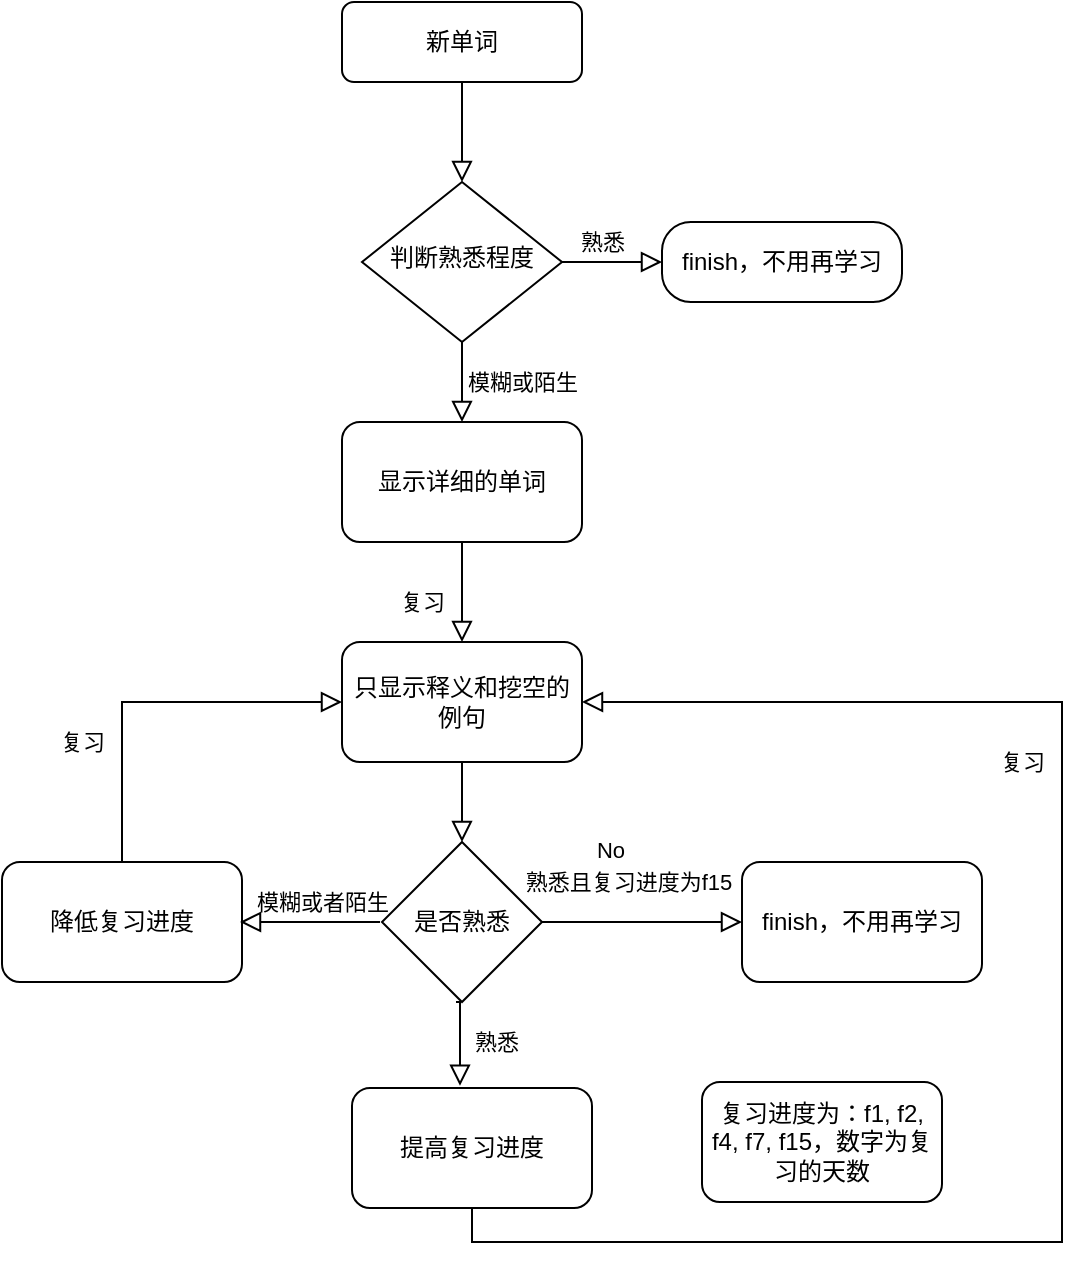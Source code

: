 <mxfile version="14.9.6" type="device"><diagram id="C5RBs43oDa-KdzZeNtuy" name="Page-1"><mxGraphModel dx="1533" dy="414" grid="1" gridSize="10" guides="1" tooltips="1" connect="1" arrows="1" fold="1" page="1" pageScale="1" pageWidth="827" pageHeight="1169" math="0" shadow="0"><root><mxCell id="WIyWlLk6GJQsqaUBKTNV-0"/><mxCell id="WIyWlLk6GJQsqaUBKTNV-1" parent="WIyWlLk6GJQsqaUBKTNV-0"/><mxCell id="WIyWlLk6GJQsqaUBKTNV-2" value="" style="rounded=0;html=1;jettySize=auto;orthogonalLoop=1;fontSize=11;endArrow=block;endFill=0;endSize=8;strokeWidth=1;shadow=0;labelBackgroundColor=none;edgeStyle=orthogonalEdgeStyle;" parent="WIyWlLk6GJQsqaUBKTNV-1" source="WIyWlLk6GJQsqaUBKTNV-3" target="WIyWlLk6GJQsqaUBKTNV-6" edge="1"><mxGeometry relative="1" as="geometry"/></mxCell><mxCell id="WIyWlLk6GJQsqaUBKTNV-3" value="新单词" style="rounded=1;whiteSpace=wrap;html=1;fontSize=12;glass=0;strokeWidth=1;shadow=0;" parent="WIyWlLk6GJQsqaUBKTNV-1" vertex="1"><mxGeometry x="160" y="80" width="120" height="40" as="geometry"/></mxCell><mxCell id="WIyWlLk6GJQsqaUBKTNV-4" value="模糊或陌生" style="rounded=0;html=1;jettySize=auto;orthogonalLoop=1;fontSize=11;endArrow=block;endFill=0;endSize=8;strokeWidth=1;shadow=0;labelBackgroundColor=none;edgeStyle=orthogonalEdgeStyle;entryX=0.5;entryY=0;entryDx=0;entryDy=0;" parent="WIyWlLk6GJQsqaUBKTNV-1" source="WIyWlLk6GJQsqaUBKTNV-6" target="s76waZenrNQFEwb9Upfy-1" edge="1"><mxGeometry y="30" relative="1" as="geometry"><mxPoint as="offset"/><mxPoint x="220" y="290" as="targetPoint"/></mxGeometry></mxCell><mxCell id="WIyWlLk6GJQsqaUBKTNV-5" value="熟悉" style="edgeStyle=orthogonalEdgeStyle;rounded=0;html=1;jettySize=auto;orthogonalLoop=1;fontSize=11;endArrow=block;endFill=0;endSize=8;strokeWidth=1;shadow=0;labelBackgroundColor=none;" parent="WIyWlLk6GJQsqaUBKTNV-1" source="WIyWlLk6GJQsqaUBKTNV-6" target="WIyWlLk6GJQsqaUBKTNV-7" edge="1"><mxGeometry x="-0.2" y="10" relative="1" as="geometry"><mxPoint as="offset"/><Array as="points"><mxPoint x="280" y="210"/><mxPoint x="280" y="210"/></Array></mxGeometry></mxCell><mxCell id="WIyWlLk6GJQsqaUBKTNV-6" value="判断熟悉程度" style="rhombus;whiteSpace=wrap;html=1;shadow=0;fontFamily=Helvetica;fontSize=12;align=center;strokeWidth=1;spacing=6;spacingTop=-4;" parent="WIyWlLk6GJQsqaUBKTNV-1" vertex="1"><mxGeometry x="170" y="170" width="100" height="80" as="geometry"/></mxCell><mxCell id="WIyWlLk6GJQsqaUBKTNV-7" value="finish，不用再学习" style="rounded=1;whiteSpace=wrap;html=1;fontSize=12;glass=0;strokeWidth=1;shadow=0;arcSize=36;" parent="WIyWlLk6GJQsqaUBKTNV-1" vertex="1"><mxGeometry x="320" y="190" width="120" height="40" as="geometry"/></mxCell><mxCell id="s76waZenrNQFEwb9Upfy-1" value="显示详细的单词" style="rounded=1;whiteSpace=wrap;html=1;" vertex="1" parent="WIyWlLk6GJQsqaUBKTNV-1"><mxGeometry x="160" y="290" width="120" height="60" as="geometry"/></mxCell><mxCell id="s76waZenrNQFEwb9Upfy-3" value="只显示释义和挖空的例句" style="rounded=1;whiteSpace=wrap;html=1;" vertex="1" parent="WIyWlLk6GJQsqaUBKTNV-1"><mxGeometry x="160" y="400" width="120" height="60" as="geometry"/></mxCell><mxCell id="s76waZenrNQFEwb9Upfy-5" value="复习" style="edgeStyle=orthogonalEdgeStyle;rounded=0;html=1;jettySize=auto;orthogonalLoop=1;fontSize=11;endArrow=block;endFill=0;endSize=8;strokeWidth=1;shadow=0;labelBackgroundColor=none;exitX=0.5;exitY=1;exitDx=0;exitDy=0;entryX=0.5;entryY=0;entryDx=0;entryDy=0;" edge="1" parent="WIyWlLk6GJQsqaUBKTNV-1" source="s76waZenrNQFEwb9Upfy-1" target="s76waZenrNQFEwb9Upfy-3"><mxGeometry x="0.2" y="-20" relative="1" as="geometry"><mxPoint as="offset"/><mxPoint x="320" y="330" as="sourcePoint"/><mxPoint x="220" y="390" as="targetPoint"/><Array as="points"/></mxGeometry></mxCell><mxCell id="s76waZenrNQFEwb9Upfy-6" value="finish，不用再学习" style="rounded=1;whiteSpace=wrap;html=1;" vertex="1" parent="WIyWlLk6GJQsqaUBKTNV-1"><mxGeometry x="360" y="510" width="120" height="60" as="geometry"/></mxCell><mxCell id="s76waZenrNQFEwb9Upfy-7" value="熟悉且复习进度为f15" style="edgeStyle=orthogonalEdgeStyle;rounded=0;html=1;jettySize=auto;orthogonalLoop=1;fontSize=11;endArrow=block;endFill=0;endSize=8;strokeWidth=1;shadow=0;labelBackgroundColor=none;exitX=1;exitY=0.5;exitDx=0;exitDy=0;entryX=0;entryY=0.5;entryDx=0;entryDy=0;" edge="1" parent="WIyWlLk6GJQsqaUBKTNV-1" source="s76waZenrNQFEwb9Upfy-9" target="s76waZenrNQFEwb9Upfy-6"><mxGeometry x="-0.143" y="20" relative="1" as="geometry"><mxPoint as="offset"/><mxPoint x="290" y="380" as="sourcePoint"/><mxPoint x="310" y="540" as="targetPoint"/><Array as="points"/></mxGeometry></mxCell><mxCell id="s76waZenrNQFEwb9Upfy-9" value="是否熟悉" style="rhombus;whiteSpace=wrap;html=1;" vertex="1" parent="WIyWlLk6GJQsqaUBKTNV-1"><mxGeometry x="180" y="500" width="80" height="80" as="geometry"/></mxCell><mxCell id="s76waZenrNQFEwb9Upfy-12" value="提高复习进度" style="rounded=1;whiteSpace=wrap;html=1;" vertex="1" parent="WIyWlLk6GJQsqaUBKTNV-1"><mxGeometry x="165" y="623" width="120" height="60" as="geometry"/></mxCell><mxCell id="s76waZenrNQFEwb9Upfy-13" value="降低复习进度" style="rounded=1;whiteSpace=wrap;html=1;" vertex="1" parent="WIyWlLk6GJQsqaUBKTNV-1"><mxGeometry x="-10" y="510" width="120" height="60" as="geometry"/></mxCell><mxCell id="s76waZenrNQFEwb9Upfy-14" value="&lt;span&gt;复习进度为：f1, f2, f4, f7, f15，数字为复习的天数&lt;/span&gt;" style="rounded=1;whiteSpace=wrap;html=1;" vertex="1" parent="WIyWlLk6GJQsqaUBKTNV-1"><mxGeometry x="340" y="620" width="120" height="60" as="geometry"/></mxCell><mxCell id="s76waZenrNQFEwb9Upfy-15" value="熟悉" style="edgeStyle=orthogonalEdgeStyle;rounded=0;html=1;jettySize=auto;orthogonalLoop=1;fontSize=11;endArrow=block;endFill=0;endSize=8;strokeWidth=1;shadow=0;labelBackgroundColor=none;exitX=0.5;exitY=1;exitDx=0;exitDy=0;entryX=0.473;entryY=-0.019;entryDx=0;entryDy=0;entryPerimeter=0;" edge="1" parent="WIyWlLk6GJQsqaUBKTNV-1"><mxGeometry x="-0.003" y="18" relative="1" as="geometry"><mxPoint as="offset"/><mxPoint x="217" y="580" as="sourcePoint"/><mxPoint x="218.76" y="621.86" as="targetPoint"/><Array as="points"><mxPoint x="219" y="580"/><mxPoint x="219" y="622"/></Array></mxGeometry></mxCell><mxCell id="s76waZenrNQFEwb9Upfy-16" value="模糊或者陌生" style="edgeStyle=orthogonalEdgeStyle;rounded=0;html=1;jettySize=auto;orthogonalLoop=1;fontSize=11;endArrow=block;endFill=0;endSize=8;strokeWidth=1;shadow=0;labelBackgroundColor=none;exitX=0;exitY=0.5;exitDx=0;exitDy=0;entryX=1;entryY=0.5;entryDx=0;entryDy=0;" edge="1" parent="WIyWlLk6GJQsqaUBKTNV-1"><mxGeometry x="-0.171" y="-10" relative="1" as="geometry"><mxPoint as="offset"/><mxPoint x="179" y="540" as="sourcePoint"/><mxPoint x="109" y="540" as="targetPoint"/><Array as="points"><mxPoint x="159" y="540"/><mxPoint x="159" y="540"/></Array></mxGeometry></mxCell><mxCell id="s76waZenrNQFEwb9Upfy-17" value="No" style="edgeStyle=orthogonalEdgeStyle;rounded=0;html=1;jettySize=auto;orthogonalLoop=1;fontSize=11;endArrow=block;endFill=0;endSize=8;strokeWidth=1;shadow=0;labelBackgroundColor=none;exitX=0.5;exitY=1;exitDx=0;exitDy=0;entryX=0.5;entryY=0;entryDx=0;entryDy=0;" edge="1" parent="WIyWlLk6GJQsqaUBKTNV-1" source="s76waZenrNQFEwb9Upfy-3" target="s76waZenrNQFEwb9Upfy-9"><mxGeometry x="1" y="54" relative="1" as="geometry"><mxPoint x="20" y="4" as="offset"/><mxPoint x="150" y="480" as="sourcePoint"/><mxPoint x="200" y="480" as="targetPoint"/><Array as="points"/></mxGeometry></mxCell><mxCell id="s76waZenrNQFEwb9Upfy-18" value="复习" style="edgeStyle=orthogonalEdgeStyle;rounded=0;html=1;jettySize=auto;orthogonalLoop=1;fontSize=11;endArrow=block;endFill=0;endSize=8;strokeWidth=1;shadow=0;labelBackgroundColor=none;exitX=0.5;exitY=0;exitDx=0;exitDy=0;entryX=0;entryY=0.5;entryDx=0;entryDy=0;" edge="1" parent="WIyWlLk6GJQsqaUBKTNV-1" source="s76waZenrNQFEwb9Upfy-13" target="s76waZenrNQFEwb9Upfy-3"><mxGeometry x="-0.368" y="20" relative="1" as="geometry"><mxPoint as="offset"/><mxPoint x="150" y="480" as="sourcePoint"/><mxPoint x="200" y="480" as="targetPoint"/><Array as="points"><mxPoint x="50" y="430"/></Array></mxGeometry></mxCell><mxCell id="s76waZenrNQFEwb9Upfy-19" value="复习" style="edgeStyle=orthogonalEdgeStyle;rounded=0;html=1;jettySize=auto;orthogonalLoop=1;fontSize=11;endArrow=block;endFill=0;endSize=8;strokeWidth=1;shadow=0;labelBackgroundColor=none;exitX=0.5;exitY=1;exitDx=0;exitDy=0;entryX=1;entryY=0.5;entryDx=0;entryDy=0;" edge="1" parent="WIyWlLk6GJQsqaUBKTNV-1" source="s76waZenrNQFEwb9Upfy-12" target="s76waZenrNQFEwb9Upfy-3"><mxGeometry x="0.343" y="20" relative="1" as="geometry"><mxPoint as="offset"/><mxPoint x="150" y="630" as="sourcePoint"/><mxPoint x="200" y="630" as="targetPoint"/><Array as="points"><mxPoint x="225" y="700"/><mxPoint x="520" y="700"/><mxPoint x="520" y="430"/></Array></mxGeometry></mxCell></root></mxGraphModel></diagram></mxfile>